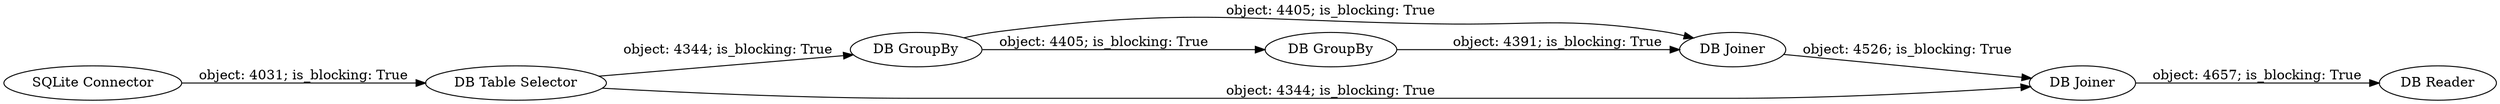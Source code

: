 digraph {
	"-1602381218630607196_11" [label="DB Joiner"]
	"-1602381218630607196_3" [label="DB Table Selector"]
	"-1602381218630607196_9" [label="DB Reader"]
	"-1602381218630607196_2" [label="SQLite Connector"]
	"-1602381218630607196_5" [label="DB GroupBy"]
	"-1602381218630607196_12" [label="DB Joiner"]
	"-1602381218630607196_10" [label="DB GroupBy"]
	"-1602381218630607196_5" -> "-1602381218630607196_10" [label="object: 4405; is_blocking: True"]
	"-1602381218630607196_12" -> "-1602381218630607196_9" [label="object: 4657; is_blocking: True"]
	"-1602381218630607196_2" -> "-1602381218630607196_3" [label="object: 4031; is_blocking: True"]
	"-1602381218630607196_3" -> "-1602381218630607196_12" [label="object: 4344; is_blocking: True"]
	"-1602381218630607196_5" -> "-1602381218630607196_11" [label="object: 4405; is_blocking: True"]
	"-1602381218630607196_11" -> "-1602381218630607196_12" [label="object: 4526; is_blocking: True"]
	"-1602381218630607196_3" -> "-1602381218630607196_5" [label="object: 4344; is_blocking: True"]
	"-1602381218630607196_10" -> "-1602381218630607196_11" [label="object: 4391; is_blocking: True"]
	rankdir=LR
}
